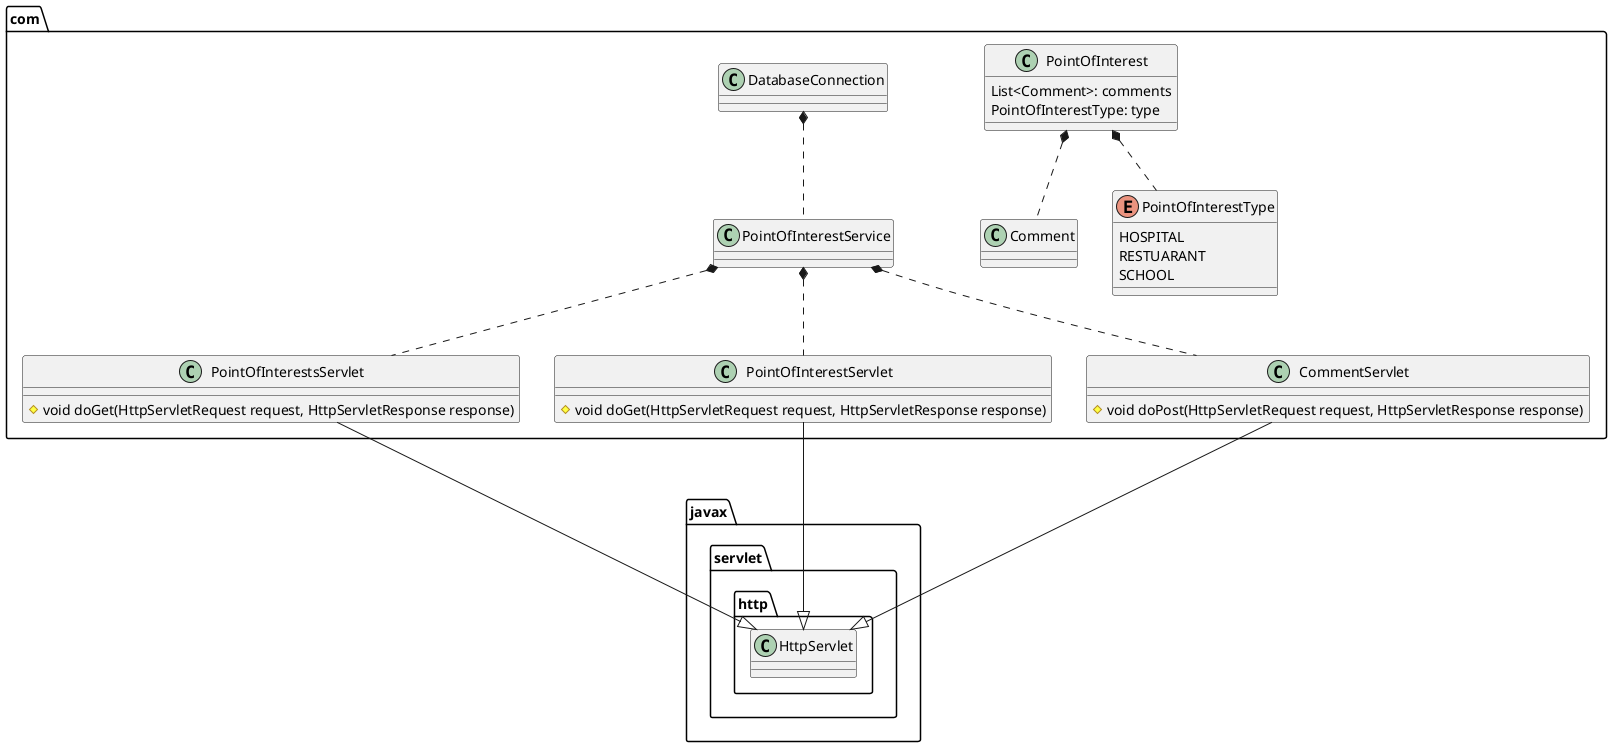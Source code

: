 @startuml
class com.Comment
enum com.PointOfInterestType {
    HOSPITAL
    RESTUARANT
    SCHOOL
}
class com.PointOfInterest {
    List<Comment>: comments
    PointOfInterestType: type
}
class com.DatabaseConnection
class com.PointOfInterestService
class com.PointOfInterestsServlet {
    # void doGet(HttpServletRequest request, HttpServletResponse response)
}
class com.PointOfInterestServlet {
    # void doGet(HttpServletRequest request, HttpServletResponse response)
}
class com.CommentServlet {
    # void doPost(HttpServletRequest request, HttpServletResponse response)
}
com.PointOfInterest *.. com.PointOfInterestType
com.PointOfInterest *.. com.Comment
com.DatabaseConnection *.. com.PointOfInterestService
com.PointOfInterestService *.. com.CommentServlet
com.PointOfInterestService *.. com.PointOfInterestsServlet
com.PointOfInterestService *.. com.PointOfInterestServlet
com.CommentServlet ---|> javax.servlet.http.HttpServlet
com.PointOfInterestServlet ---|> javax.servlet.http.HttpServlet
com.PointOfInterestsServlet ---|> javax.servlet.http.HttpServlet
@enduml